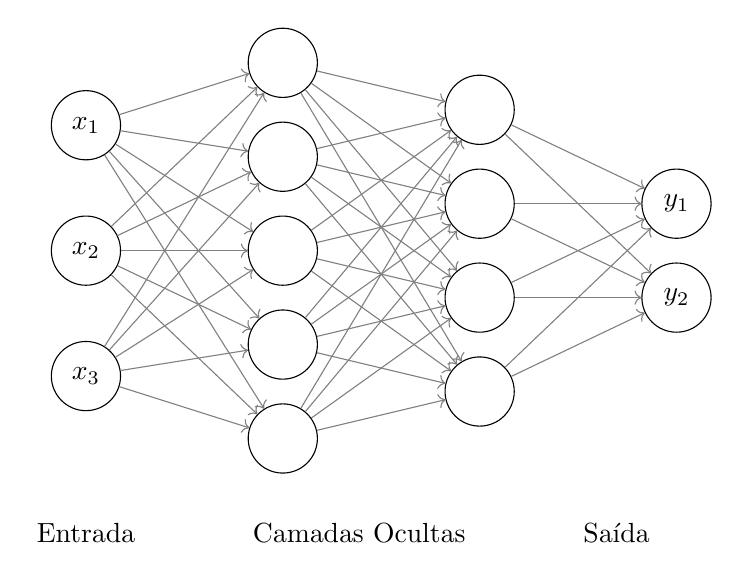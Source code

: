 \begin{tikzpicture}[]
    \node[coordinate] (input) [] {};
    \node[state, circle, align=center] (input1) at (input) [] {$x_2$};
    \node[state, circle, align=center] (input2) [above=of input1, yshift=-0.3cm] {$x_1$};
    \node[state, circle, align=center] (input3) [below=of input1, yshift=0.3cm] {$x_3$};
    \node[draw=none, fill=none] [below=of input3, yshift=-0.3cm] (inputs_label) {Entrada};

    \node[coordinate] (hidden1) [right=of input, xshift=1.5cm] {};
    \node[state, circle, align=center] (hidden11) at (hidden1) [] {};
        \draw [->, color=gray] (input1) -- (hidden11);
        \draw [->, color=gray] (input2) -- (hidden11);
        \draw [->, color=gray] (input3) -- (hidden11);
    \node[state, circle, align=center] (hidden12) [above=of hidden11, yshift=-0.7cm] {};
        \draw [->, color=gray] (input1) -- (hidden12);
        \draw [->, color=gray] (input2) -- (hidden12);
        \draw [->, color=gray] (input3) -- (hidden12);
    \node[state, circle, align=center] (hidden13) [above=of hidden12, yshift=-0.7cm] {};
        \draw [->, color=gray] (input1) -- (hidden13);
        \draw [->, color=gray] (input2) -- (hidden13);
        \draw [->, color=gray] (input3) -- (hidden13);
    \node[state, circle, align=center] (hidden14) [below=of hidden11, yshift=0.7cm] {};
        \draw [->, color=gray] (input1) -- (hidden14);
        \draw [->, color=gray] (input2) -- (hidden14);
        \draw [->, color=gray] (input3) -- (hidden14);
    \node[state, circle, align=center] (hidden15) [below=of hidden14, yshift=0.7cm] {};
        \draw [->, color=gray] (input1) -- (hidden15);
        \draw [->, color=gray] (input2) -- (hidden15);
        \draw [->, color=gray] (input3) -- (hidden15);

    \node[coordinate] (hidden2) [right=of hidden1, xshift=1.5cm] {};
    \node[state, circle, align=center] (hidden21) [above=of hidden2, yshift=-0.85cm] {};
        \draw [->, color=gray] (hidden11) -- (hidden21);
        \draw [->, color=gray] (hidden12) -- (hidden21);
        \draw [->, color=gray] (hidden13) -- (hidden21);
        \draw [->, color=gray] (hidden14) -- (hidden21);
        \draw [->, color=gray] (hidden15) -- (hidden21);
    \node[state, circle, align=center] (hidden22) [above=of hidden21, yshift=-0.7cm] {};
        \draw [->, color=gray] (hidden11) -- (hidden22);
        \draw [->, color=gray] (hidden12) -- (hidden22);
        \draw [->, color=gray] (hidden13) -- (hidden22);
        \draw [->, color=gray] (hidden14) -- (hidden22);
        \draw [->, color=gray] (hidden15) -- (hidden22);
    \node[state, circle, align=center] (hidden23) [below=of hidden2, yshift=0.85cm] {};
        \draw [->, color=gray] (hidden11) -- (hidden23);
        \draw [->, color=gray] (hidden12) -- (hidden23);
        \draw [->, color=gray] (hidden13) -- (hidden23);
        \draw [->, color=gray] (hidden14) -- (hidden23);
        \draw [->, color=gray] (hidden15) -- (hidden23);
    \node[state, circle, align=center] (hidden24) [below=of hidden23, yshift=0.7cm] {};
        \draw [->, color=gray] (hidden11) -- (hidden24);
        \draw [->, color=gray] (hidden12) -- (hidden24);
        \draw [->, color=gray] (hidden13) -- (hidden24);
        \draw [->, color=gray] (hidden14) -- (hidden24);
        \draw [->, color=gray] (hidden15) -- (hidden24);
    \node[draw=none, fill=none] [right=of inputs_label, xshift=0.25cm] (hidden_label) {Camadas Ocultas};

    \node[coordinate] (output) [right=of hidden2, xshift=1.5cm] {};
    \node[state, circle, align=center] (output1) [above=of output, yshift=-0.85cm] {$y_1$};
        \draw [->, color=gray] (hidden21) -- (output1);
        \draw [->, color=gray] (hidden22) -- (output1);
        \draw [->, color=gray] (hidden23) -- (output1);
        \draw [->, color=gray] (hidden24) -- (output1);
    \node[state, circle, align=center] (output2) [below=of output, yshift=0.85cm] {$y_2$};
        \draw [->, color=gray] (hidden21) -- (output2);
        \draw [->, color=gray] (hidden22) -- (output2);
        \draw [->, color=gray] (hidden23) -- (output2);
        \draw [->, color=gray] (hidden24) -- (output2);
    \node[draw=none, fill=none] [right=of hidden_label, xshift=0.25cm] (output_label) {Saída};

\end{tikzpicture}